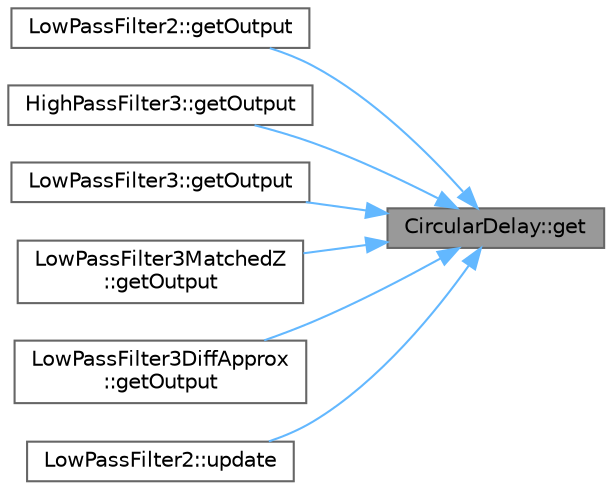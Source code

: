 digraph "CircularDelay::get"
{
 // LATEX_PDF_SIZE
  bgcolor="transparent";
  edge [fontname=Helvetica,fontsize=10,labelfontname=Helvetica,labelfontsize=10];
  node [fontname=Helvetica,fontsize=10,shape=box,height=0.2,width=0.4];
  rankdir="RL";
  Node1 [id="Node000001",label="CircularDelay::get",height=0.2,width=0.4,color="gray40", fillcolor="grey60", style="filled", fontcolor="black",tooltip="With this function you can retrieve a sample from the past."];
  Node1 -> Node2 [id="edge1_Node000001_Node000002",dir="back",color="steelblue1",style="solid",tooltip=" "];
  Node2 [id="Node000002",label="LowPassFilter2::getOutput",height=0.2,width=0.4,color="grey40", fillcolor="white", style="filled",URL="$classLowPassFilter2.html#aa65e10057d975ce9569503f71df2c8e1",tooltip="Gets the output."];
  Node1 -> Node3 [id="edge2_Node000001_Node000003",dir="back",color="steelblue1",style="solid",tooltip=" "];
  Node3 [id="Node000003",label="HighPassFilter3::getOutput",height=0.2,width=0.4,color="grey40", fillcolor="white", style="filled",URL="$classHighPassFilter3.html#a85cf9d166660457475a0ee8d44b4ae30",tooltip=" "];
  Node1 -> Node4 [id="edge3_Node000001_Node000004",dir="back",color="steelblue1",style="solid",tooltip=" "];
  Node4 [id="Node000004",label="LowPassFilter3::getOutput",height=0.2,width=0.4,color="grey40", fillcolor="white", style="filled",URL="$classLowPassFilter3.html#aa6dbecfcb05e369a7b51f1077eb29b7a",tooltip=" "];
  Node1 -> Node5 [id="edge4_Node000001_Node000005",dir="back",color="steelblue1",style="solid",tooltip=" "];
  Node5 [id="Node000005",label="LowPassFilter3MatchedZ\l::getOutput",height=0.2,width=0.4,color="grey40", fillcolor="white", style="filled",URL="$classLowPassFilter3MatchedZ.html#a5190f065f0fecb5746117ea4e075762e",tooltip=" "];
  Node1 -> Node6 [id="edge5_Node000001_Node000006",dir="back",color="steelblue1",style="solid",tooltip=" "];
  Node6 [id="Node000006",label="LowPassFilter3DiffApprox\l::getOutput",height=0.2,width=0.4,color="grey40", fillcolor="white", style="filled",URL="$classLowPassFilter3DiffApprox.html#a275b2f916d81c352bbea4785baeb6f46",tooltip=" "];
  Node1 -> Node7 [id="edge6_Node000001_Node000007",dir="back",color="steelblue1",style="solid",tooltip=" "];
  Node7 [id="Node000007",label="LowPassFilter2::update",height=0.2,width=0.4,color="grey40", fillcolor="white", style="filled",URL="$classLowPassFilter2.html#a053fed2b2d040e6dbfed5f1b6ddab3e6",tooltip="Update function to push new value into the low pass filter."];
}

